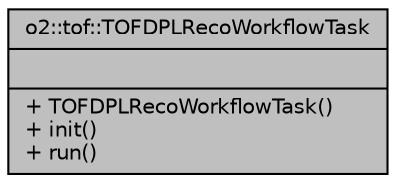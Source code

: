 digraph "o2::tof::TOFDPLRecoWorkflowTask"
{
 // INTERACTIVE_SVG=YES
  bgcolor="transparent";
  edge [fontname="Helvetica",fontsize="10",labelfontname="Helvetica",labelfontsize="10"];
  node [fontname="Helvetica",fontsize="10",shape=record];
  Node1 [label="{o2::tof::TOFDPLRecoWorkflowTask\n||+ TOFDPLRecoWorkflowTask()\l+ init()\l+ run()\l}",height=0.2,width=0.4,color="black", fillcolor="grey75", style="filled", fontcolor="black"];
}
